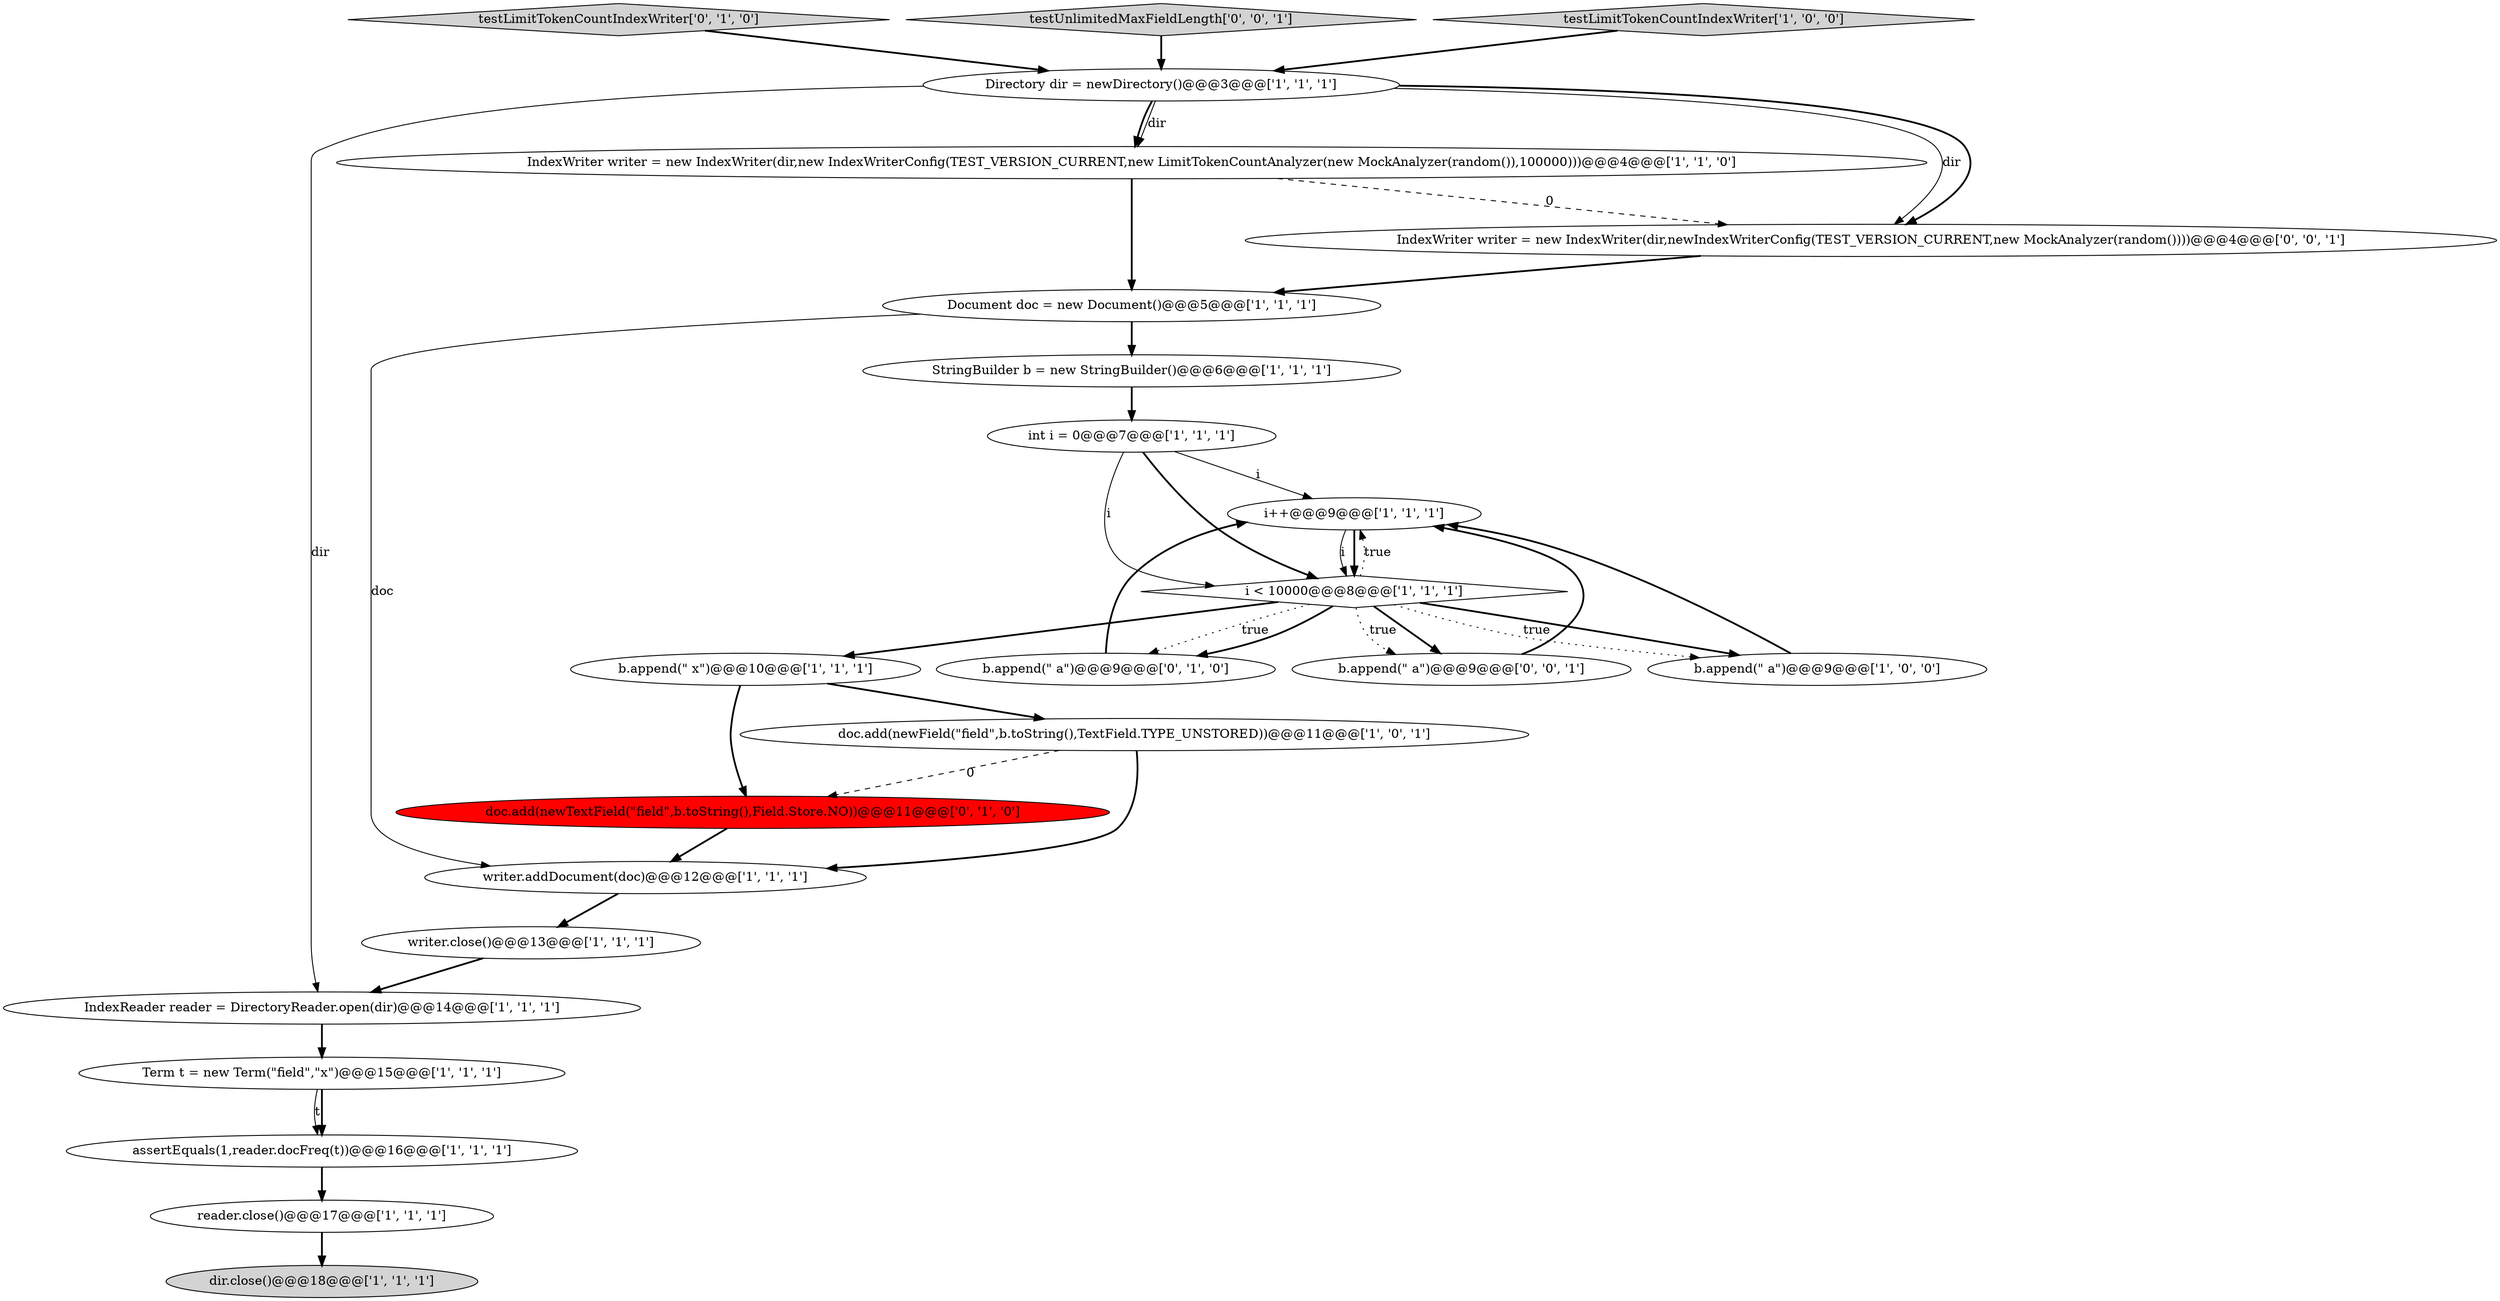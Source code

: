 digraph {
17 [style = filled, label = "b.append(\" x\")@@@10@@@['1', '1', '1']", fillcolor = white, shape = ellipse image = "AAA0AAABBB1BBB"];
18 [style = filled, label = "doc.add(newTextField(\"field\",b.toString(),Field.Store.NO))@@@11@@@['0', '1', '0']", fillcolor = red, shape = ellipse image = "AAA1AAABBB2BBB"];
1 [style = filled, label = "Directory dir = newDirectory()@@@3@@@['1', '1', '1']", fillcolor = white, shape = ellipse image = "AAA0AAABBB1BBB"];
22 [style = filled, label = "b.append(\" a\")@@@9@@@['0', '0', '1']", fillcolor = white, shape = ellipse image = "AAA0AAABBB3BBB"];
6 [style = filled, label = "StringBuilder b = new StringBuilder()@@@6@@@['1', '1', '1']", fillcolor = white, shape = ellipse image = "AAA0AAABBB1BBB"];
2 [style = filled, label = "doc.add(newField(\"field\",b.toString(),TextField.TYPE_UNSTORED))@@@11@@@['1', '0', '1']", fillcolor = white, shape = ellipse image = "AAA0AAABBB1BBB"];
20 [style = filled, label = "testLimitTokenCountIndexWriter['0', '1', '0']", fillcolor = lightgray, shape = diamond image = "AAA0AAABBB2BBB"];
8 [style = filled, label = "b.append(\" a\")@@@9@@@['1', '0', '0']", fillcolor = white, shape = ellipse image = "AAA0AAABBB1BBB"];
21 [style = filled, label = "IndexWriter writer = new IndexWriter(dir,newIndexWriterConfig(TEST_VERSION_CURRENT,new MockAnalyzer(random())))@@@4@@@['0', '0', '1']", fillcolor = white, shape = ellipse image = "AAA0AAABBB3BBB"];
16 [style = filled, label = "assertEquals(1,reader.docFreq(t))@@@16@@@['1', '1', '1']", fillcolor = white, shape = ellipse image = "AAA0AAABBB1BBB"];
15 [style = filled, label = "i++@@@9@@@['1', '1', '1']", fillcolor = white, shape = ellipse image = "AAA0AAABBB1BBB"];
19 [style = filled, label = "b.append(\" a\")@@@9@@@['0', '1', '0']", fillcolor = white, shape = ellipse image = "AAA0AAABBB2BBB"];
23 [style = filled, label = "testUnlimitedMaxFieldLength['0', '0', '1']", fillcolor = lightgray, shape = diamond image = "AAA0AAABBB3BBB"];
12 [style = filled, label = "IndexReader reader = DirectoryReader.open(dir)@@@14@@@['1', '1', '1']", fillcolor = white, shape = ellipse image = "AAA0AAABBB1BBB"];
13 [style = filled, label = "dir.close()@@@18@@@['1', '1', '1']", fillcolor = lightgray, shape = ellipse image = "AAA0AAABBB1BBB"];
10 [style = filled, label = "testLimitTokenCountIndexWriter['1', '0', '0']", fillcolor = lightgray, shape = diamond image = "AAA0AAABBB1BBB"];
9 [style = filled, label = "IndexWriter writer = new IndexWriter(dir,new IndexWriterConfig(TEST_VERSION_CURRENT,new LimitTokenCountAnalyzer(new MockAnalyzer(random()),100000)))@@@4@@@['1', '1', '0']", fillcolor = white, shape = ellipse image = "AAA0AAABBB1BBB"];
11 [style = filled, label = "reader.close()@@@17@@@['1', '1', '1']", fillcolor = white, shape = ellipse image = "AAA0AAABBB1BBB"];
14 [style = filled, label = "i < 10000@@@8@@@['1', '1', '1']", fillcolor = white, shape = diamond image = "AAA0AAABBB1BBB"];
7 [style = filled, label = "Document doc = new Document()@@@5@@@['1', '1', '1']", fillcolor = white, shape = ellipse image = "AAA0AAABBB1BBB"];
5 [style = filled, label = "int i = 0@@@7@@@['1', '1', '1']", fillcolor = white, shape = ellipse image = "AAA0AAABBB1BBB"];
4 [style = filled, label = "writer.close()@@@13@@@['1', '1', '1']", fillcolor = white, shape = ellipse image = "AAA0AAABBB1BBB"];
0 [style = filled, label = "writer.addDocument(doc)@@@12@@@['1', '1', '1']", fillcolor = white, shape = ellipse image = "AAA0AAABBB1BBB"];
3 [style = filled, label = "Term t = new Term(\"field\",\"x\")@@@15@@@['1', '1', '1']", fillcolor = white, shape = ellipse image = "AAA0AAABBB1BBB"];
15->14 [style = solid, label="i"];
3->16 [style = solid, label="t"];
22->15 [style = bold, label=""];
16->11 [style = bold, label=""];
8->15 [style = bold, label=""];
14->19 [style = dotted, label="true"];
15->14 [style = bold, label=""];
1->21 [style = solid, label="dir"];
14->22 [style = bold, label=""];
5->14 [style = solid, label="i"];
14->17 [style = bold, label=""];
14->19 [style = bold, label=""];
14->22 [style = dotted, label="true"];
5->14 [style = bold, label=""];
3->16 [style = bold, label=""];
20->1 [style = bold, label=""];
1->9 [style = solid, label="dir"];
9->7 [style = bold, label=""];
1->9 [style = bold, label=""];
6->5 [style = bold, label=""];
14->15 [style = dotted, label="true"];
2->0 [style = bold, label=""];
17->2 [style = bold, label=""];
0->4 [style = bold, label=""];
9->21 [style = dashed, label="0"];
5->15 [style = solid, label="i"];
1->21 [style = bold, label=""];
11->13 [style = bold, label=""];
7->6 [style = bold, label=""];
14->8 [style = dotted, label="true"];
2->18 [style = dashed, label="0"];
23->1 [style = bold, label=""];
4->12 [style = bold, label=""];
21->7 [style = bold, label=""];
14->8 [style = bold, label=""];
12->3 [style = bold, label=""];
19->15 [style = bold, label=""];
7->0 [style = solid, label="doc"];
10->1 [style = bold, label=""];
18->0 [style = bold, label=""];
17->18 [style = bold, label=""];
1->12 [style = solid, label="dir"];
}
